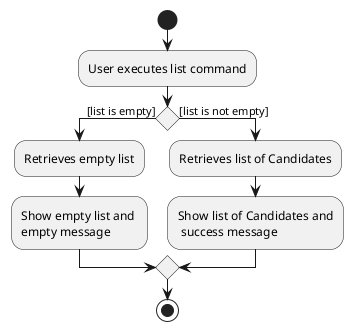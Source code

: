 @startuml
'https://plantuml.com/activity-diagram-beta

start
:User executes list command;
if () then ([list is empty])
:Retrieves empty list;
:Show empty list and \nempty message;
else ([list is not empty])
:Retrieves list of Candidates;
:Show list of Candidates and\n success message ;
endif
stop
@enduml